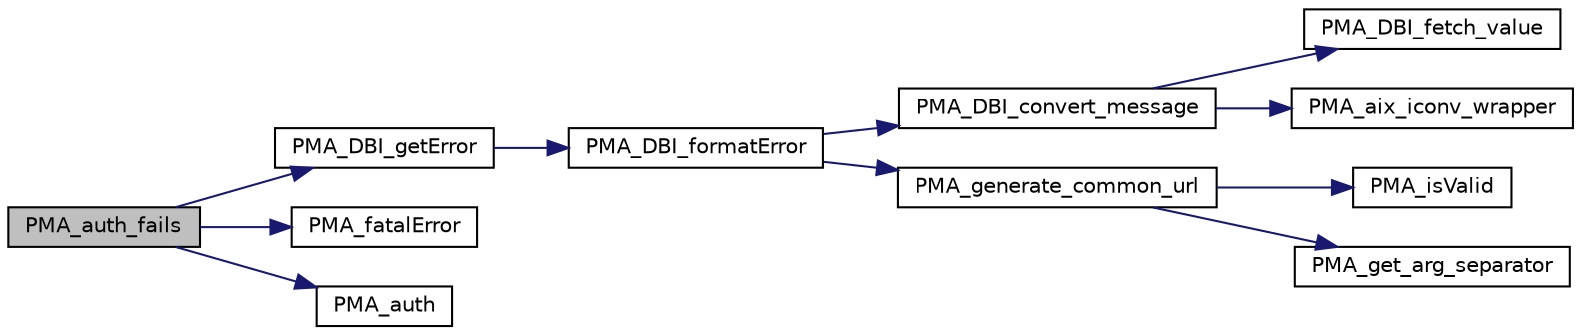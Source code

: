 digraph G
{
  edge [fontname="Helvetica",fontsize="10",labelfontname="Helvetica",labelfontsize="10"];
  node [fontname="Helvetica",fontsize="10",shape=record];
  rankdir="LR";
  Node1 [label="PMA_auth_fails",height=0.2,width=0.4,color="black", fillcolor="grey75", style="filled" fontcolor="black"];
  Node1 -> Node2 [color="midnightblue",fontsize="10",style="solid",fontname="Helvetica"];
  Node2 [label="PMA_DBI_getError",height=0.2,width=0.4,color="black", fillcolor="white", style="filled",URL="$drizzle_8dbi_8lib_8php.html#a704868d694079bc38c1947d370b8bf79",tooltip="returns last error message or false if no errors occured"];
  Node2 -> Node3 [color="midnightblue",fontsize="10",style="solid",fontname="Helvetica"];
  Node3 [label="PMA_DBI_formatError",height=0.2,width=0.4,color="black", fillcolor="white", style="filled",URL="$database__interface_8lib_8php.html#a53d2263f39303e561d76439d28f4a1be",tooltip="Formats database error message in a friendly way."];
  Node3 -> Node4 [color="midnightblue",fontsize="10",style="solid",fontname="Helvetica"];
  Node4 [label="PMA_DBI_convert_message",height=0.2,width=0.4,color="black", fillcolor="white", style="filled",URL="$database__interface_8lib_8php.html#a6f4e94ffe2e5c28f0ce9f23c2e65e74a",tooltip="converts charset of a mysql message, usually coming from mysql_error(), into PMA charset, usally UTF-8 uses language to charset mapping from mysql/share/errmsg.txt and charset names to ISO charset from information_schema.CHARACTER_SETS"];
  Node4 -> Node5 [color="midnightblue",fontsize="10",style="solid",fontname="Helvetica"];
  Node5 [label="PMA_DBI_fetch_value",height=0.2,width=0.4,color="black", fillcolor="white", style="filled",URL="$database__interface_8lib_8php.html#a772f12a953dd2908745bb16a8fa7b63a",tooltip="returns a single value from the given result or query, if the query or the result has more than one r..."];
  Node4 -> Node6 [color="midnightblue",fontsize="10",style="solid",fontname="Helvetica"];
  Node6 [label="PMA_aix_iconv_wrapper",height=0.2,width=0.4,color="black", fillcolor="white", style="filled",URL="$iconv__wrapper_8lib_8php.html#ae2a03599cbea1b2d682a18a39f87ba11",tooltip="Wrapper around IBM AIX iconv(), whose character set naming differs from the GNU version of iconv()..."];
  Node3 -> Node7 [color="midnightblue",fontsize="10",style="solid",fontname="Helvetica"];
  Node7 [label="PMA_generate_common_url",height=0.2,width=0.4,color="black", fillcolor="white", style="filled",URL="$url__generating_8lib_8php.html#ad5c0cfef7cb600a158a1ef5fa321a094",tooltip="Generates text with URL parameters."];
  Node7 -> Node8 [color="midnightblue",fontsize="10",style="solid",fontname="Helvetica"];
  Node8 [label="PMA_isValid",height=0.2,width=0.4,color="black", fillcolor="white", style="filled",URL="$core_8lib_8php.html#a1b8fd01cdfbdfaac35e692fcdaaad700",tooltip="checks given $var against $type or $compare"];
  Node7 -> Node9 [color="midnightblue",fontsize="10",style="solid",fontname="Helvetica"];
  Node9 [label="PMA_get_arg_separator",height=0.2,width=0.4,color="black", fillcolor="white", style="filled",URL="$url__generating_8lib_8php.html#a4ba0b6653c22a19615683ab743c1b4e1",tooltip="Returns url separator."];
  Node1 -> Node10 [color="midnightblue",fontsize="10",style="solid",fontname="Helvetica"];
  Node10 [label="PMA_fatalError",height=0.2,width=0.4,color="black", fillcolor="white", style="filled",URL="$core_8lib_8php.html#aada56be77dbb39d2fd656e8d63ff117d",tooltip="displays the given error message on phpMyAdmin error page in foreign language, ends script execution ..."];
  Node1 -> Node11 [color="midnightblue",fontsize="10",style="solid",fontname="Helvetica"];
  Node11 [label="PMA_auth",height=0.2,width=0.4,color="black", fillcolor="white", style="filled",URL="$config_8auth_8lib_8php.html#a7b36f9e978b1a9bc56724c5484a2d8b9",tooltip="Displays authentication form."];
}
